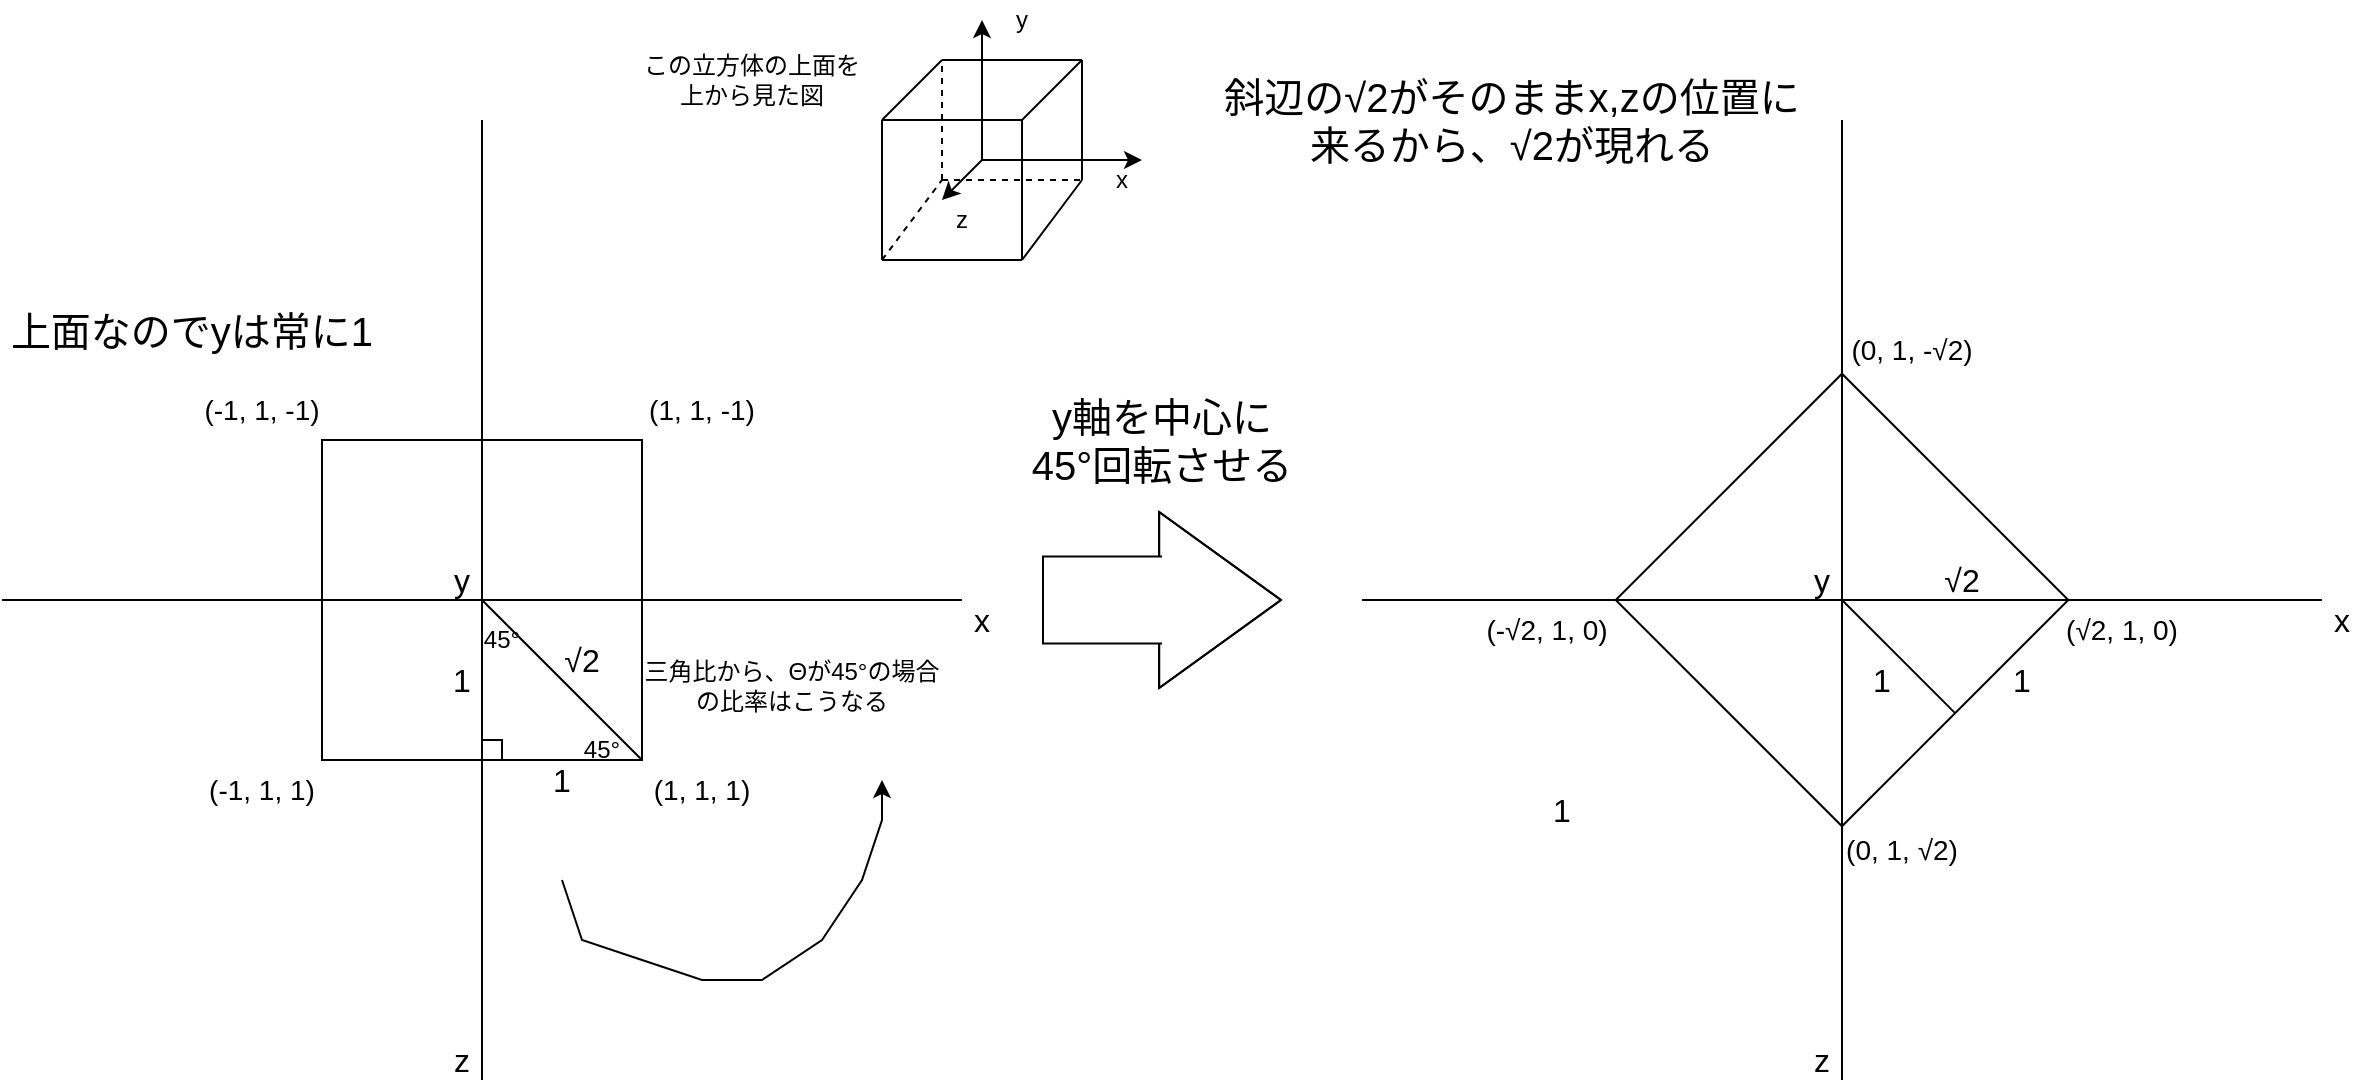 <mxfile version="28.0.6">
  <diagram name="ページ1" id="ZWsYMETbkON09B22NI2K">
    <mxGraphModel dx="1163" dy="751" grid="1" gridSize="10" guides="1" tooltips="1" connect="1" arrows="1" fold="1" page="1" pageScale="1" pageWidth="1654" pageHeight="1169" math="0" shadow="0">
      <root>
        <mxCell id="0" />
        <mxCell id="1" parent="0" />
        <mxCell id="y1xgQvIiVzavn26Rokft-6" value="" style="whiteSpace=wrap;html=1;aspect=fixed;" vertex="1" parent="1">
          <mxGeometry x="400" y="240" width="160" height="160" as="geometry" />
        </mxCell>
        <mxCell id="y1xgQvIiVzavn26Rokft-1" value="" style="endArrow=none;html=1;rounded=0;" edge="1" parent="1">
          <mxGeometry width="50" height="50" relative="1" as="geometry">
            <mxPoint x="240" y="320" as="sourcePoint" />
            <mxPoint x="720" y="320" as="targetPoint" />
          </mxGeometry>
        </mxCell>
        <mxCell id="y1xgQvIiVzavn26Rokft-2" value="" style="endArrow=none;html=1;rounded=0;" edge="1" parent="1">
          <mxGeometry width="50" height="50" relative="1" as="geometry">
            <mxPoint x="480" y="560" as="sourcePoint" />
            <mxPoint x="480" y="80" as="targetPoint" />
          </mxGeometry>
        </mxCell>
        <mxCell id="y1xgQvIiVzavn26Rokft-3" value="y" style="text;html=1;align=center;verticalAlign=middle;whiteSpace=wrap;rounded=0;fontSize=16;" vertex="1" parent="1">
          <mxGeometry x="460" y="300" width="20" height="20" as="geometry" />
        </mxCell>
        <mxCell id="y1xgQvIiVzavn26Rokft-4" value="z" style="text;html=1;align=center;verticalAlign=middle;whiteSpace=wrap;rounded=0;fontSize=16;" vertex="1" parent="1">
          <mxGeometry x="460" y="540" width="20" height="20" as="geometry" />
        </mxCell>
        <mxCell id="y1xgQvIiVzavn26Rokft-5" value="x" style="text;html=1;align=center;verticalAlign=middle;whiteSpace=wrap;rounded=0;fontSize=16;" vertex="1" parent="1">
          <mxGeometry x="720" y="320" width="20" height="20" as="geometry" />
        </mxCell>
        <mxCell id="y1xgQvIiVzavn26Rokft-7" value="上面なのでyは常に1" style="text;html=1;align=center;verticalAlign=middle;whiteSpace=wrap;rounded=0;fontSize=20;" vertex="1" parent="1">
          <mxGeometry x="240" y="160" width="190" height="50" as="geometry" />
        </mxCell>
        <mxCell id="y1xgQvIiVzavn26Rokft-8" value="" style="endArrow=none;html=1;rounded=0;" edge="1" parent="1">
          <mxGeometry width="50" height="50" relative="1" as="geometry">
            <mxPoint x="680" y="80" as="sourcePoint" />
            <mxPoint x="710" y="50" as="targetPoint" />
          </mxGeometry>
        </mxCell>
        <mxCell id="y1xgQvIiVzavn26Rokft-9" value="" style="endArrow=none;html=1;rounded=0;" edge="1" parent="1">
          <mxGeometry width="50" height="50" relative="1" as="geometry">
            <mxPoint x="750" y="80" as="sourcePoint" />
            <mxPoint x="780" y="50" as="targetPoint" />
          </mxGeometry>
        </mxCell>
        <mxCell id="y1xgQvIiVzavn26Rokft-10" value="" style="endArrow=none;html=1;rounded=0;" edge="1" parent="1">
          <mxGeometry width="50" height="50" relative="1" as="geometry">
            <mxPoint x="710" y="50" as="sourcePoint" />
            <mxPoint x="780" y="50" as="targetPoint" />
          </mxGeometry>
        </mxCell>
        <mxCell id="y1xgQvIiVzavn26Rokft-11" value="" style="endArrow=none;html=1;rounded=0;" edge="1" parent="1">
          <mxGeometry width="50" height="50" relative="1" as="geometry">
            <mxPoint x="680" y="80" as="sourcePoint" />
            <mxPoint x="750" y="80" as="targetPoint" />
          </mxGeometry>
        </mxCell>
        <mxCell id="y1xgQvIiVzavn26Rokft-12" value="" style="endArrow=none;html=1;rounded=0;" edge="1" parent="1">
          <mxGeometry width="50" height="50" relative="1" as="geometry">
            <mxPoint x="680" y="150" as="sourcePoint" />
            <mxPoint x="680" y="80" as="targetPoint" />
          </mxGeometry>
        </mxCell>
        <mxCell id="y1xgQvIiVzavn26Rokft-13" value="" style="endArrow=none;html=1;rounded=0;" edge="1" parent="1">
          <mxGeometry width="50" height="50" relative="1" as="geometry">
            <mxPoint x="750" y="150" as="sourcePoint" />
            <mxPoint x="680" y="150" as="targetPoint" />
          </mxGeometry>
        </mxCell>
        <mxCell id="y1xgQvIiVzavn26Rokft-14" value="" style="endArrow=none;html=1;rounded=0;" edge="1" parent="1">
          <mxGeometry width="50" height="50" relative="1" as="geometry">
            <mxPoint x="780" y="110" as="sourcePoint" />
            <mxPoint x="780" y="50" as="targetPoint" />
          </mxGeometry>
        </mxCell>
        <mxCell id="y1xgQvIiVzavn26Rokft-15" value="" style="endArrow=none;html=1;rounded=0;" edge="1" parent="1">
          <mxGeometry width="50" height="50" relative="1" as="geometry">
            <mxPoint x="750" y="150" as="sourcePoint" />
            <mxPoint x="750" y="80" as="targetPoint" />
          </mxGeometry>
        </mxCell>
        <mxCell id="y1xgQvIiVzavn26Rokft-16" value="" style="endArrow=none;html=1;rounded=0;" edge="1" parent="1">
          <mxGeometry width="50" height="50" relative="1" as="geometry">
            <mxPoint x="750" y="150" as="sourcePoint" />
            <mxPoint x="780" y="110" as="targetPoint" />
          </mxGeometry>
        </mxCell>
        <mxCell id="y1xgQvIiVzavn26Rokft-17" value="" style="endArrow=none;dashed=1;html=1;rounded=0;" edge="1" parent="1">
          <mxGeometry width="50" height="50" relative="1" as="geometry">
            <mxPoint x="710" y="110" as="sourcePoint" />
            <mxPoint x="710" y="50" as="targetPoint" />
          </mxGeometry>
        </mxCell>
        <mxCell id="y1xgQvIiVzavn26Rokft-18" value="" style="endArrow=none;dashed=1;html=1;rounded=0;" edge="1" parent="1">
          <mxGeometry width="50" height="50" relative="1" as="geometry">
            <mxPoint x="680" y="150" as="sourcePoint" />
            <mxPoint x="710" y="110" as="targetPoint" />
          </mxGeometry>
        </mxCell>
        <mxCell id="y1xgQvIiVzavn26Rokft-19" value="" style="endArrow=none;dashed=1;html=1;rounded=0;" edge="1" parent="1">
          <mxGeometry width="50" height="50" relative="1" as="geometry">
            <mxPoint x="710" y="110" as="sourcePoint" />
            <mxPoint x="780" y="110" as="targetPoint" />
          </mxGeometry>
        </mxCell>
        <mxCell id="y1xgQvIiVzavn26Rokft-20" value="この立方体の上面を上から見た図" style="text;html=1;align=center;verticalAlign=middle;whiteSpace=wrap;rounded=0;" vertex="1" parent="1">
          <mxGeometry x="560" y="40" width="110" height="40" as="geometry" />
        </mxCell>
        <mxCell id="y1xgQvIiVzavn26Rokft-21" value="" style="endArrow=classic;html=1;rounded=0;" edge="1" parent="1">
          <mxGeometry width="50" height="50" relative="1" as="geometry">
            <mxPoint x="730" y="100" as="sourcePoint" />
            <mxPoint x="710" y="120" as="targetPoint" />
          </mxGeometry>
        </mxCell>
        <mxCell id="y1xgQvIiVzavn26Rokft-22" value="z" style="text;html=1;align=center;verticalAlign=middle;whiteSpace=wrap;rounded=0;" vertex="1" parent="1">
          <mxGeometry x="710" y="120" width="20" height="20" as="geometry" />
        </mxCell>
        <mxCell id="y1xgQvIiVzavn26Rokft-23" value="" style="endArrow=classic;html=1;rounded=0;" edge="1" parent="1">
          <mxGeometry width="50" height="50" relative="1" as="geometry">
            <mxPoint x="730" y="100" as="sourcePoint" />
            <mxPoint x="810" y="100" as="targetPoint" />
          </mxGeometry>
        </mxCell>
        <mxCell id="y1xgQvIiVzavn26Rokft-24" value="x" style="text;html=1;align=center;verticalAlign=middle;whiteSpace=wrap;rounded=0;" vertex="1" parent="1">
          <mxGeometry x="790" y="100" width="20" height="20" as="geometry" />
        </mxCell>
        <mxCell id="y1xgQvIiVzavn26Rokft-25" value="" style="endArrow=classic;html=1;rounded=0;" edge="1" parent="1">
          <mxGeometry width="50" height="50" relative="1" as="geometry">
            <mxPoint x="730" y="100" as="sourcePoint" />
            <mxPoint x="730" y="30" as="targetPoint" />
          </mxGeometry>
        </mxCell>
        <mxCell id="y1xgQvIiVzavn26Rokft-26" value="y" style="text;html=1;align=center;verticalAlign=middle;whiteSpace=wrap;rounded=0;" vertex="1" parent="1">
          <mxGeometry x="740" y="20" width="20" height="20" as="geometry" />
        </mxCell>
        <mxCell id="y1xgQvIiVzavn26Rokft-28" value="(1, 1, 1)" style="text;html=1;align=center;verticalAlign=middle;whiteSpace=wrap;rounded=0;fontSize=14;" vertex="1" parent="1">
          <mxGeometry x="560" y="400" width="60" height="30" as="geometry" />
        </mxCell>
        <mxCell id="y1xgQvIiVzavn26Rokft-29" value="(1, 1, -1)" style="text;html=1;align=center;verticalAlign=middle;whiteSpace=wrap;rounded=0;fontSize=14;" vertex="1" parent="1">
          <mxGeometry x="560" y="210" width="60" height="30" as="geometry" />
        </mxCell>
        <mxCell id="y1xgQvIiVzavn26Rokft-30" value="(-1, 1, -1)" style="text;html=1;align=center;verticalAlign=middle;whiteSpace=wrap;rounded=0;fontSize=14;" vertex="1" parent="1">
          <mxGeometry x="340" y="210" width="60" height="30" as="geometry" />
        </mxCell>
        <mxCell id="y1xgQvIiVzavn26Rokft-31" value="(-1, 1, 1)" style="text;html=1;align=center;verticalAlign=middle;whiteSpace=wrap;rounded=0;fontSize=14;" vertex="1" parent="1">
          <mxGeometry x="340" y="400" width="60" height="30" as="geometry" />
        </mxCell>
        <mxCell id="y1xgQvIiVzavn26Rokft-32" value="" style="shape=flexArrow;endArrow=classic;html=1;rounded=0;endWidth=43.529;endSize=19.976;width=43.529;" edge="1" parent="1">
          <mxGeometry width="50" height="50" relative="1" as="geometry">
            <mxPoint x="760" y="320" as="sourcePoint" />
            <mxPoint x="880" y="320" as="targetPoint" />
            <Array as="points">
              <mxPoint x="820" y="320" />
            </Array>
          </mxGeometry>
        </mxCell>
        <mxCell id="y1xgQvIiVzavn26Rokft-33" value="" style="endArrow=none;html=1;rounded=0;entryX=1;entryY=1;entryDx=0;entryDy=0;" edge="1" parent="1" target="y1xgQvIiVzavn26Rokft-6">
          <mxGeometry width="50" height="50" relative="1" as="geometry">
            <mxPoint x="480" y="320" as="sourcePoint" />
            <mxPoint x="660" y="300" as="targetPoint" />
          </mxGeometry>
        </mxCell>
        <mxCell id="y1xgQvIiVzavn26Rokft-35" value="1" style="text;html=1;align=center;verticalAlign=middle;whiteSpace=wrap;rounded=0;fontSize=16;" vertex="1" parent="1">
          <mxGeometry x="500" y="390" width="40" height="40" as="geometry" />
        </mxCell>
        <mxCell id="y1xgQvIiVzavn26Rokft-36" value="1" style="text;html=1;align=center;verticalAlign=middle;whiteSpace=wrap;rounded=0;fontSize=16;" vertex="1" parent="1">
          <mxGeometry x="450" y="340" width="40" height="40" as="geometry" />
        </mxCell>
        <mxCell id="y1xgQvIiVzavn26Rokft-37" value="√2" style="text;html=1;align=center;verticalAlign=middle;whiteSpace=wrap;rounded=0;fontSize=16;" vertex="1" parent="1">
          <mxGeometry x="510" y="330" width="40" height="40" as="geometry" />
        </mxCell>
        <mxCell id="y1xgQvIiVzavn26Rokft-38" value="" style="whiteSpace=wrap;html=1;aspect=fixed;" vertex="1" parent="1">
          <mxGeometry x="480" y="390" width="10" height="10" as="geometry" />
        </mxCell>
        <mxCell id="y1xgQvIiVzavn26Rokft-39" value="y軸を中心に45°回転させる" style="text;html=1;align=center;verticalAlign=middle;whiteSpace=wrap;rounded=0;fontSize=20;" vertex="1" parent="1">
          <mxGeometry x="750" y="210" width="140" height="60" as="geometry" />
        </mxCell>
        <mxCell id="y1xgQvIiVzavn26Rokft-41" value="45°" style="text;html=1;align=center;verticalAlign=middle;whiteSpace=wrap;rounded=0;" vertex="1" parent="1">
          <mxGeometry x="530" y="385" width="20" height="20" as="geometry" />
        </mxCell>
        <mxCell id="y1xgQvIiVzavn26Rokft-42" value="45°" style="text;html=1;align=center;verticalAlign=middle;whiteSpace=wrap;rounded=0;" vertex="1" parent="1">
          <mxGeometry x="480" y="330" width="20" height="20" as="geometry" />
        </mxCell>
        <mxCell id="y1xgQvIiVzavn26Rokft-43" value="三角比から、Θが45°の場合の比率はこうなる" style="text;html=1;align=center;verticalAlign=middle;whiteSpace=wrap;rounded=0;" vertex="1" parent="1">
          <mxGeometry x="560" y="335" width="150" height="55" as="geometry" />
        </mxCell>
        <mxCell id="y1xgQvIiVzavn26Rokft-44" value="" style="whiteSpace=wrap;html=1;aspect=fixed;rotation=45;" vertex="1" parent="1">
          <mxGeometry x="1080" y="240" width="160" height="160" as="geometry" />
        </mxCell>
        <mxCell id="y1xgQvIiVzavn26Rokft-45" value="" style="endArrow=none;html=1;rounded=0;" edge="1" parent="1">
          <mxGeometry width="50" height="50" relative="1" as="geometry">
            <mxPoint x="920" y="320" as="sourcePoint" />
            <mxPoint x="1400" y="320" as="targetPoint" />
          </mxGeometry>
        </mxCell>
        <mxCell id="y1xgQvIiVzavn26Rokft-46" value="" style="endArrow=none;html=1;rounded=0;" edge="1" parent="1">
          <mxGeometry width="50" height="50" relative="1" as="geometry">
            <mxPoint x="1160" y="560" as="sourcePoint" />
            <mxPoint x="1160" y="80" as="targetPoint" />
          </mxGeometry>
        </mxCell>
        <mxCell id="y1xgQvIiVzavn26Rokft-47" value="y" style="text;html=1;align=center;verticalAlign=middle;whiteSpace=wrap;rounded=0;fontSize=16;" vertex="1" parent="1">
          <mxGeometry x="1140" y="300" width="20" height="20" as="geometry" />
        </mxCell>
        <mxCell id="y1xgQvIiVzavn26Rokft-48" value="z" style="text;html=1;align=center;verticalAlign=middle;whiteSpace=wrap;rounded=0;fontSize=16;" vertex="1" parent="1">
          <mxGeometry x="1140" y="540" width="20" height="20" as="geometry" />
        </mxCell>
        <mxCell id="y1xgQvIiVzavn26Rokft-49" value="x" style="text;html=1;align=center;verticalAlign=middle;whiteSpace=wrap;rounded=0;fontSize=16;" vertex="1" parent="1">
          <mxGeometry x="1400" y="320" width="20" height="20" as="geometry" />
        </mxCell>
        <mxCell id="y1xgQvIiVzavn26Rokft-62" value="(√2, 1, 0)" style="text;html=1;align=center;verticalAlign=middle;whiteSpace=wrap;rounded=0;fontSize=14;" vertex="1" parent="1">
          <mxGeometry x="1270" y="320" width="60" height="30" as="geometry" />
        </mxCell>
        <mxCell id="y1xgQvIiVzavn26Rokft-63" value="(0, 1, -√2)" style="text;html=1;align=center;verticalAlign=middle;whiteSpace=wrap;rounded=0;fontSize=14;" vertex="1" parent="1">
          <mxGeometry x="1160" y="180" width="70" height="30" as="geometry" />
        </mxCell>
        <mxCell id="y1xgQvIiVzavn26Rokft-64" value="(-√2, 1, 0)" style="text;html=1;align=center;verticalAlign=middle;whiteSpace=wrap;rounded=0;fontSize=14;" vertex="1" parent="1">
          <mxGeometry x="980" y="320" width="65" height="30" as="geometry" />
        </mxCell>
        <mxCell id="y1xgQvIiVzavn26Rokft-65" value="(0, 1, √2)" style="text;html=1;align=center;verticalAlign=middle;whiteSpace=wrap;rounded=0;fontSize=14;" vertex="1" parent="1">
          <mxGeometry x="1160" y="430" width="60" height="30" as="geometry" />
        </mxCell>
        <mxCell id="y1xgQvIiVzavn26Rokft-74" value="" style="endArrow=classic;html=1;rounded=0;" edge="1" parent="1">
          <mxGeometry width="50" height="50" relative="1" as="geometry">
            <mxPoint x="520" y="460" as="sourcePoint" />
            <mxPoint x="680" y="410" as="targetPoint" />
            <Array as="points">
              <mxPoint x="530" y="490" />
              <mxPoint x="560" y="500" />
              <mxPoint x="590" y="510" />
              <mxPoint x="620" y="510" />
              <mxPoint x="650" y="490" />
              <mxPoint x="670" y="460" />
              <mxPoint x="680" y="430" />
            </Array>
          </mxGeometry>
        </mxCell>
        <mxCell id="y1xgQvIiVzavn26Rokft-75" value="√2" style="text;html=1;align=center;verticalAlign=middle;whiteSpace=wrap;rounded=0;fontSize=16;" vertex="1" parent="1">
          <mxGeometry x="1200" y="290" width="40" height="40" as="geometry" />
        </mxCell>
        <mxCell id="y1xgQvIiVzavn26Rokft-76" value="1" style="text;html=1;align=center;verticalAlign=middle;whiteSpace=wrap;rounded=0;fontSize=16;" vertex="1" parent="1">
          <mxGeometry x="1000" y="405" width="40" height="40" as="geometry" />
        </mxCell>
        <mxCell id="y1xgQvIiVzavn26Rokft-77" value="" style="endArrow=none;html=1;rounded=0;entryX=1;entryY=0.5;entryDx=0;entryDy=0;" edge="1" parent="1" target="y1xgQvIiVzavn26Rokft-44">
          <mxGeometry width="50" height="50" relative="1" as="geometry">
            <mxPoint x="1160" y="320" as="sourcePoint" />
            <mxPoint x="1490" y="410" as="targetPoint" />
          </mxGeometry>
        </mxCell>
        <mxCell id="y1xgQvIiVzavn26Rokft-82" value="1" style="text;html=1;align=center;verticalAlign=middle;whiteSpace=wrap;rounded=0;fontSize=16;" vertex="1" parent="1">
          <mxGeometry x="1230" y="340" width="40" height="40" as="geometry" />
        </mxCell>
        <mxCell id="y1xgQvIiVzavn26Rokft-83" value="1" style="text;html=1;align=center;verticalAlign=middle;whiteSpace=wrap;rounded=0;fontSize=16;" vertex="1" parent="1">
          <mxGeometry x="1160" y="340" width="40" height="40" as="geometry" />
        </mxCell>
        <mxCell id="y1xgQvIiVzavn26Rokft-104" value="斜辺の√2がそのままx,zの位置に来るから、√2が現れる" style="text;html=1;align=center;verticalAlign=middle;whiteSpace=wrap;rounded=0;fontSize=20;" vertex="1" parent="1">
          <mxGeometry x="850" y="40" width="290" height="80" as="geometry" />
        </mxCell>
      </root>
    </mxGraphModel>
  </diagram>
</mxfile>
